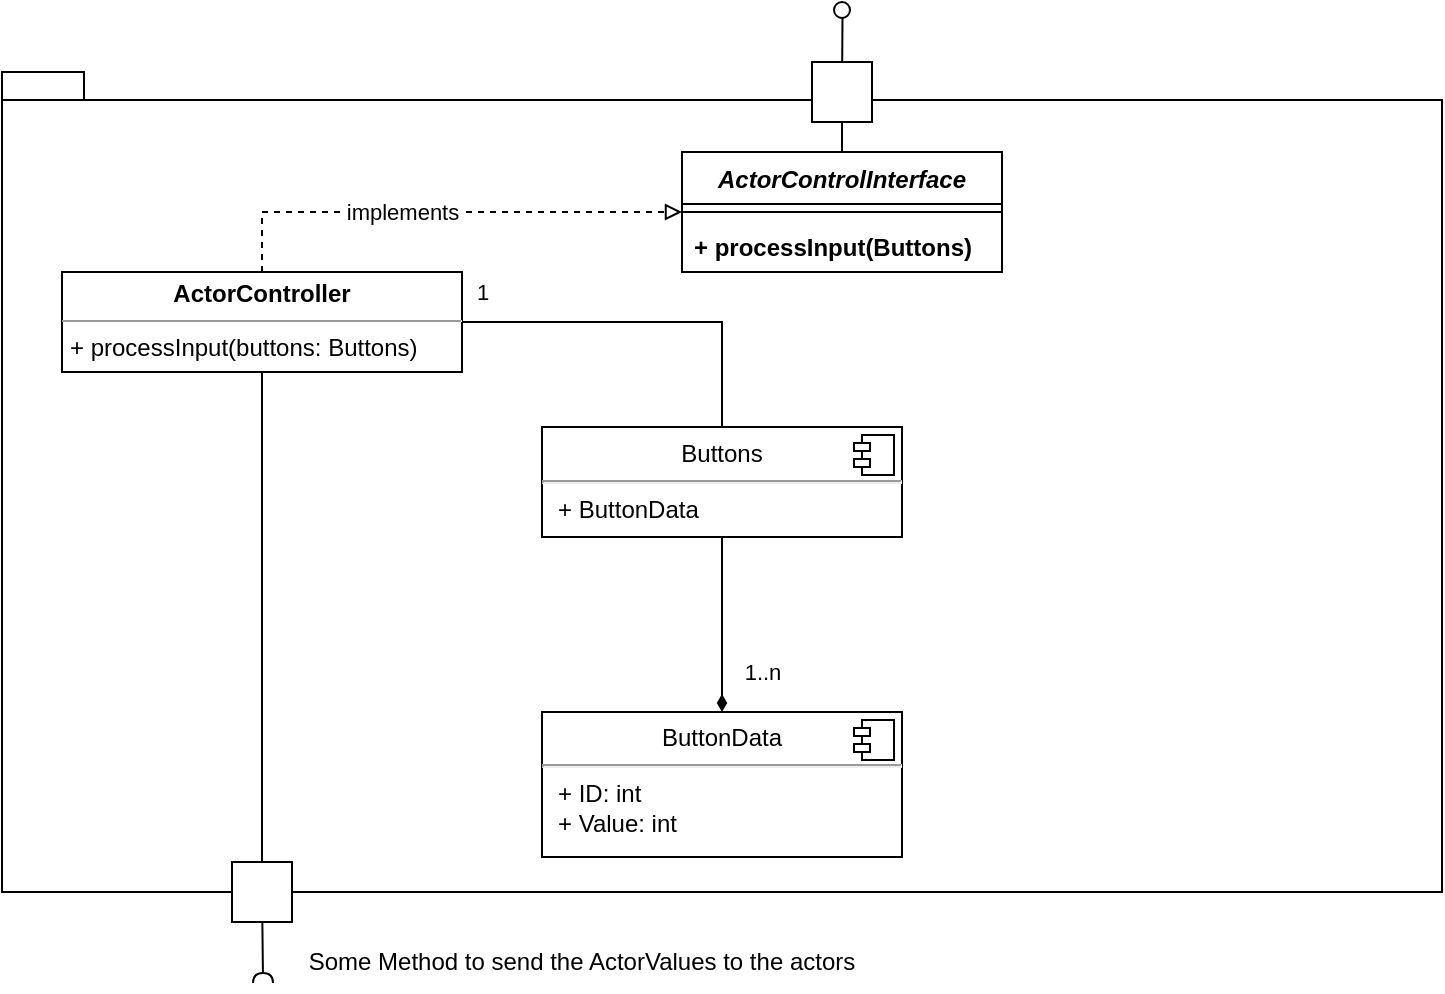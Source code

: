 <mxfile version="20.5.3" type="embed"><diagram id="23iRSUPoRavnBvh4doch" name="Bausteinsicht"><mxGraphModel dx="1757" dy="1110" grid="1" gridSize="10" guides="1" tooltips="1" connect="1" arrows="1" fold="1" page="1" pageScale="1" pageWidth="827" pageHeight="1169" math="0" shadow="0"><root><mxCell id="0"/><mxCell id="1" parent="0"/><mxCell id="2" value="" style="shape=folder;fontStyle=1;spacingTop=10;tabWidth=40;tabHeight=14;tabPosition=left;html=1;" parent="1" vertex="1"><mxGeometry x="90" y="170" width="720" height="410" as="geometry"/></mxCell><mxCell id="16" style="edgeStyle=orthogonalEdgeStyle;rounded=0;orthogonalLoop=1;jettySize=auto;html=1;endArrow=block;endFill=0;startArrow=none;startFill=0;dashed=1;exitX=0.5;exitY=0;exitDx=0;exitDy=0;" parent="1" source="35" edge="1"><mxGeometry relative="1" as="geometry"><mxPoint x="300" y="240" as="sourcePoint"/><mxPoint x="430" y="240" as="targetPoint"/><Array as="points"><mxPoint x="220" y="240"/></Array></mxGeometry></mxCell><mxCell id="17" value="implements" style="edgeLabel;html=1;align=center;verticalAlign=middle;resizable=0;points=[];" parent="16" vertex="1" connectable="0"><mxGeometry x="-0.333" relative="1" as="geometry"><mxPoint x="20" as="offset"/></mxGeometry></mxCell><mxCell id="31" style="edgeStyle=orthogonalEdgeStyle;rounded=0;orthogonalLoop=1;jettySize=auto;html=1;entryX=0;entryY=0.5;entryDx=0;entryDy=0;startArrow=none;startFill=0;endArrow=none;endFill=0;exitX=0.5;exitY=1;exitDx=0;exitDy=0;" parent="1" source="35" target="25" edge="1"><mxGeometry relative="1" as="geometry"><mxPoint x="220" y="560" as="sourcePoint"/></mxGeometry></mxCell><mxCell id="22" value="&lt;p style=&quot;margin:0px;margin-top:6px;text-align:center;&quot;&gt;Buttons&lt;/p&gt;&lt;hr&gt;&lt;p style=&quot;margin:0px;margin-left:8px;&quot;&gt;+ ButtonData&lt;/p&gt;" style="align=left;overflow=fill;html=1;dropTarget=0;" parent="1" vertex="1"><mxGeometry x="360" y="347.5" width="180" height="55" as="geometry"/></mxCell><mxCell id="23" value="" style="shape=component;jettyWidth=8;jettyHeight=4;" parent="22" vertex="1"><mxGeometry x="1" width="20" height="20" relative="1" as="geometry"><mxPoint x="-24" y="4" as="offset"/></mxGeometry></mxCell><mxCell id="28" value="" style="group;rotation=90;" parent="1" vertex="1" connectable="0"><mxGeometry x="190" y="580" width="60" height="30" as="geometry"/></mxCell><mxCell id="25" value="" style="html=1;rounded=0;rotation=90;" parent="28" vertex="1"><mxGeometry x="15" y="-15" width="30" height="30" as="geometry"/></mxCell><mxCell id="26" value="" style="endArrow=none;html=1;rounded=0;align=center;verticalAlign=top;endFill=0;labelBackgroundColor=none;endSize=2;" parent="28" source="25" target="27" edge="1"><mxGeometry relative="1" as="geometry"/></mxCell><mxCell id="27" value="" style="shape=requiredInterface;html=1;fontSize=11;align=center;fillColor=none;points=[];aspect=fixed;resizable=0;verticalAlign=bottom;labelPosition=center;verticalLabelPosition=top;flipH=1;rotation=90;" parent="28" vertex="1"><mxGeometry x="28" y="38" width="5" height="10" as="geometry"/></mxCell><mxCell id="32" value="Some Method to send the ActorValues to the actors" style="text;html=1;strokeColor=none;fillColor=none;align=center;verticalAlign=middle;whiteSpace=wrap;rounded=0;" parent="1" vertex="1"><mxGeometry x="230" y="600" width="300" height="30" as="geometry"/></mxCell><mxCell id="63" style="edgeStyle=orthogonalEdgeStyle;rounded=0;orthogonalLoop=1;jettySize=auto;html=1;startArrow=none;startFill=0;endArrow=none;endFill=0;" parent="1" source="35" target="22" edge="1"><mxGeometry relative="1" as="geometry"/></mxCell><mxCell id="68" value="1" style="edgeLabel;html=1;align=center;verticalAlign=middle;resizable=0;points=[];" vertex="1" connectable="0" parent="63"><mxGeometry x="-0.638" relative="1" as="geometry"><mxPoint x="-23" y="-15" as="offset"/></mxGeometry></mxCell><mxCell id="35" value="&lt;p style=&quot;margin:0px;margin-top:4px;text-align:center;&quot;&gt;&lt;b&gt;ActorController&lt;/b&gt;&lt;/p&gt;&lt;hr size=&quot;1&quot;&gt;&lt;p style=&quot;margin:0px;margin-left:4px;&quot;&gt;&lt;/p&gt;&lt;p style=&quot;margin:0px;margin-left:4px;&quot;&gt;+ processInput(buttons: Buttons)&lt;/p&gt;" style="verticalAlign=top;align=left;overflow=fill;fontSize=12;fontFamily=Helvetica;html=1;" parent="1" vertex="1"><mxGeometry x="120" y="270" width="200" height="50" as="geometry"/></mxCell><mxCell id="51" style="edgeStyle=orthogonalEdgeStyle;rounded=0;orthogonalLoop=1;jettySize=auto;html=1;startArrow=none;startFill=0;endArrow=none;endFill=0;" parent="1" source="43" target="47" edge="1"><mxGeometry relative="1" as="geometry"/></mxCell><mxCell id="43" value="ActorControlInterface" style="swimlane;fontStyle=3;align=center;verticalAlign=top;childLayout=stackLayout;horizontal=1;startSize=26;horizontalStack=0;resizeParent=1;resizeParentMax=0;resizeLast=0;collapsible=1;marginBottom=0;" parent="1" vertex="1"><mxGeometry x="430" y="210" width="160" height="60" as="geometry"/></mxCell><mxCell id="45" value="" style="line;strokeWidth=1;fillColor=none;align=left;verticalAlign=middle;spacingTop=-1;spacingLeft=3;spacingRight=3;rotatable=0;labelPosition=right;points=[];portConstraint=eastwest;strokeColor=inherit;" parent="43" vertex="1"><mxGeometry y="26" width="160" height="8" as="geometry"/></mxCell><mxCell id="46" value="+ processInput(Buttons)" style="text;strokeColor=none;fillColor=none;align=left;verticalAlign=top;spacingLeft=4;spacingRight=4;overflow=hidden;rotatable=0;points=[[0,0.5],[1,0.5]];portConstraint=eastwest;fontStyle=1" parent="43" vertex="1"><mxGeometry y="34" width="160" height="26" as="geometry"/></mxCell><mxCell id="50" value="" style="group;rotation=-90;" parent="1" vertex="1" connectable="0"><mxGeometry x="480" y="150" width="60" height="30" as="geometry"/></mxCell><mxCell id="47" value="" style="html=1;rounded=0;rotation=-90;" parent="50" vertex="1"><mxGeometry x="15" y="15" width="30" height="30" as="geometry"/></mxCell><mxCell id="48" value="" style="endArrow=none;html=1;rounded=0;align=center;verticalAlign=top;endFill=0;labelBackgroundColor=none;endSize=2;" parent="50" source="47" target="49" edge="1"><mxGeometry relative="1" as="geometry"/></mxCell><mxCell id="49" value="" style="ellipse;html=1;fontSize=11;align=center;fillColor=none;points=[];aspect=fixed;resizable=0;verticalAlign=bottom;labelPosition=center;verticalLabelPosition=top;flipH=1;rotation=-90;" parent="50" vertex="1"><mxGeometry x="26" y="-15" width="8" height="8" as="geometry"/></mxCell><mxCell id="62" style="edgeStyle=orthogonalEdgeStyle;rounded=0;orthogonalLoop=1;jettySize=auto;html=1;endArrow=none;endFill=0;startArrow=diamondThin;startFill=1;" parent="1" source="60" target="22" edge="1"><mxGeometry relative="1" as="geometry"/></mxCell><mxCell id="64" value="1..n" style="edgeLabel;html=1;align=center;verticalAlign=middle;resizable=0;points=[];" parent="62" vertex="1" connectable="0"><mxGeometry x="0.238" relative="1" as="geometry"><mxPoint x="20" y="34" as="offset"/></mxGeometry></mxCell><mxCell id="60" value="&lt;p style=&quot;margin:0px;margin-top:6px;text-align:center;&quot;&gt;ButtonData&lt;/p&gt;&lt;hr&gt;&lt;p style=&quot;margin:0px;margin-left:8px;&quot;&gt;+ ID: int&lt;/p&gt;&lt;p style=&quot;margin:0px;margin-left:8px;&quot;&gt;+ Value: int&lt;/p&gt;" style="align=left;overflow=fill;html=1;dropTarget=0;" parent="1" vertex="1"><mxGeometry x="360" y="490" width="180" height="72.5" as="geometry"/></mxCell><mxCell id="61" value="" style="shape=component;jettyWidth=8;jettyHeight=4;" parent="60" vertex="1"><mxGeometry x="1" width="20" height="20" relative="1" as="geometry"><mxPoint x="-24" y="4" as="offset"/></mxGeometry></mxCell></root></mxGraphModel></diagram></mxfile>